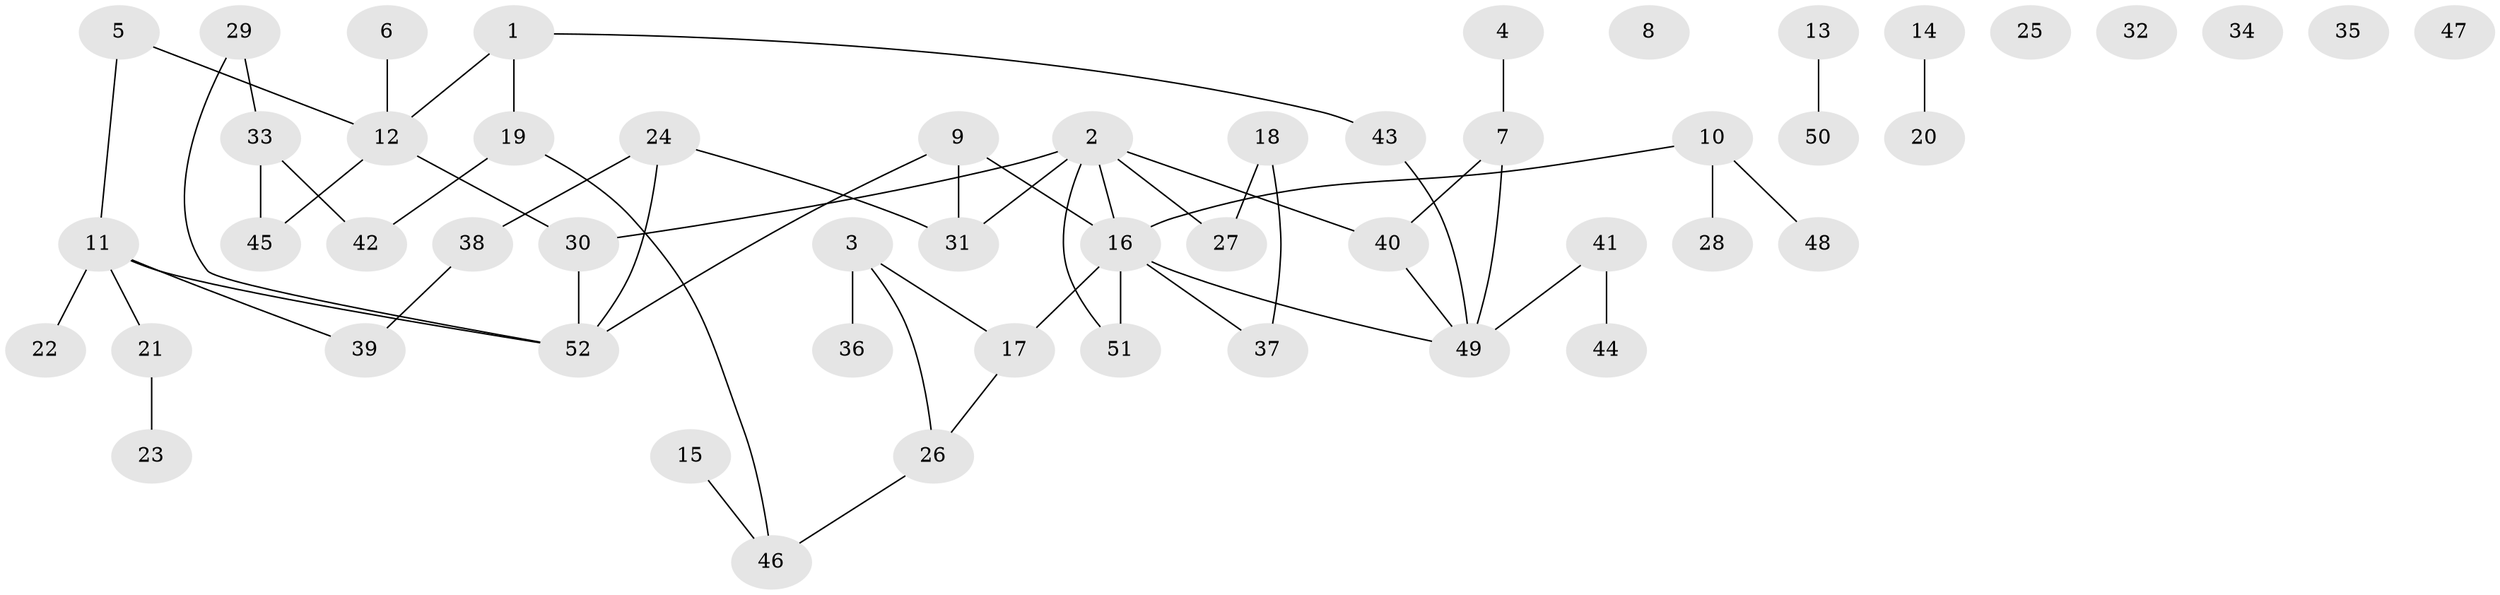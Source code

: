 // coarse degree distribution, {0: 0.4, 1: 0.15, 2: 0.25, 5: 0.05, 6: 0.05, 3: 0.1}
// Generated by graph-tools (version 1.1) at 2025/43/03/04/25 21:43:38]
// undirected, 52 vertices, 57 edges
graph export_dot {
graph [start="1"]
  node [color=gray90,style=filled];
  1;
  2;
  3;
  4;
  5;
  6;
  7;
  8;
  9;
  10;
  11;
  12;
  13;
  14;
  15;
  16;
  17;
  18;
  19;
  20;
  21;
  22;
  23;
  24;
  25;
  26;
  27;
  28;
  29;
  30;
  31;
  32;
  33;
  34;
  35;
  36;
  37;
  38;
  39;
  40;
  41;
  42;
  43;
  44;
  45;
  46;
  47;
  48;
  49;
  50;
  51;
  52;
  1 -- 12;
  1 -- 19;
  1 -- 43;
  2 -- 16;
  2 -- 27;
  2 -- 30;
  2 -- 31;
  2 -- 40;
  2 -- 51;
  3 -- 17;
  3 -- 26;
  3 -- 36;
  4 -- 7;
  5 -- 11;
  5 -- 12;
  6 -- 12;
  7 -- 40;
  7 -- 49;
  9 -- 16;
  9 -- 31;
  9 -- 52;
  10 -- 16;
  10 -- 28;
  10 -- 48;
  11 -- 21;
  11 -- 22;
  11 -- 39;
  11 -- 52;
  12 -- 30;
  12 -- 45;
  13 -- 50;
  14 -- 20;
  15 -- 46;
  16 -- 17;
  16 -- 37;
  16 -- 49;
  16 -- 51;
  17 -- 26;
  18 -- 27;
  18 -- 37;
  19 -- 42;
  19 -- 46;
  21 -- 23;
  24 -- 31;
  24 -- 38;
  24 -- 52;
  26 -- 46;
  29 -- 33;
  29 -- 52;
  30 -- 52;
  33 -- 42;
  33 -- 45;
  38 -- 39;
  40 -- 49;
  41 -- 44;
  41 -- 49;
  43 -- 49;
}
